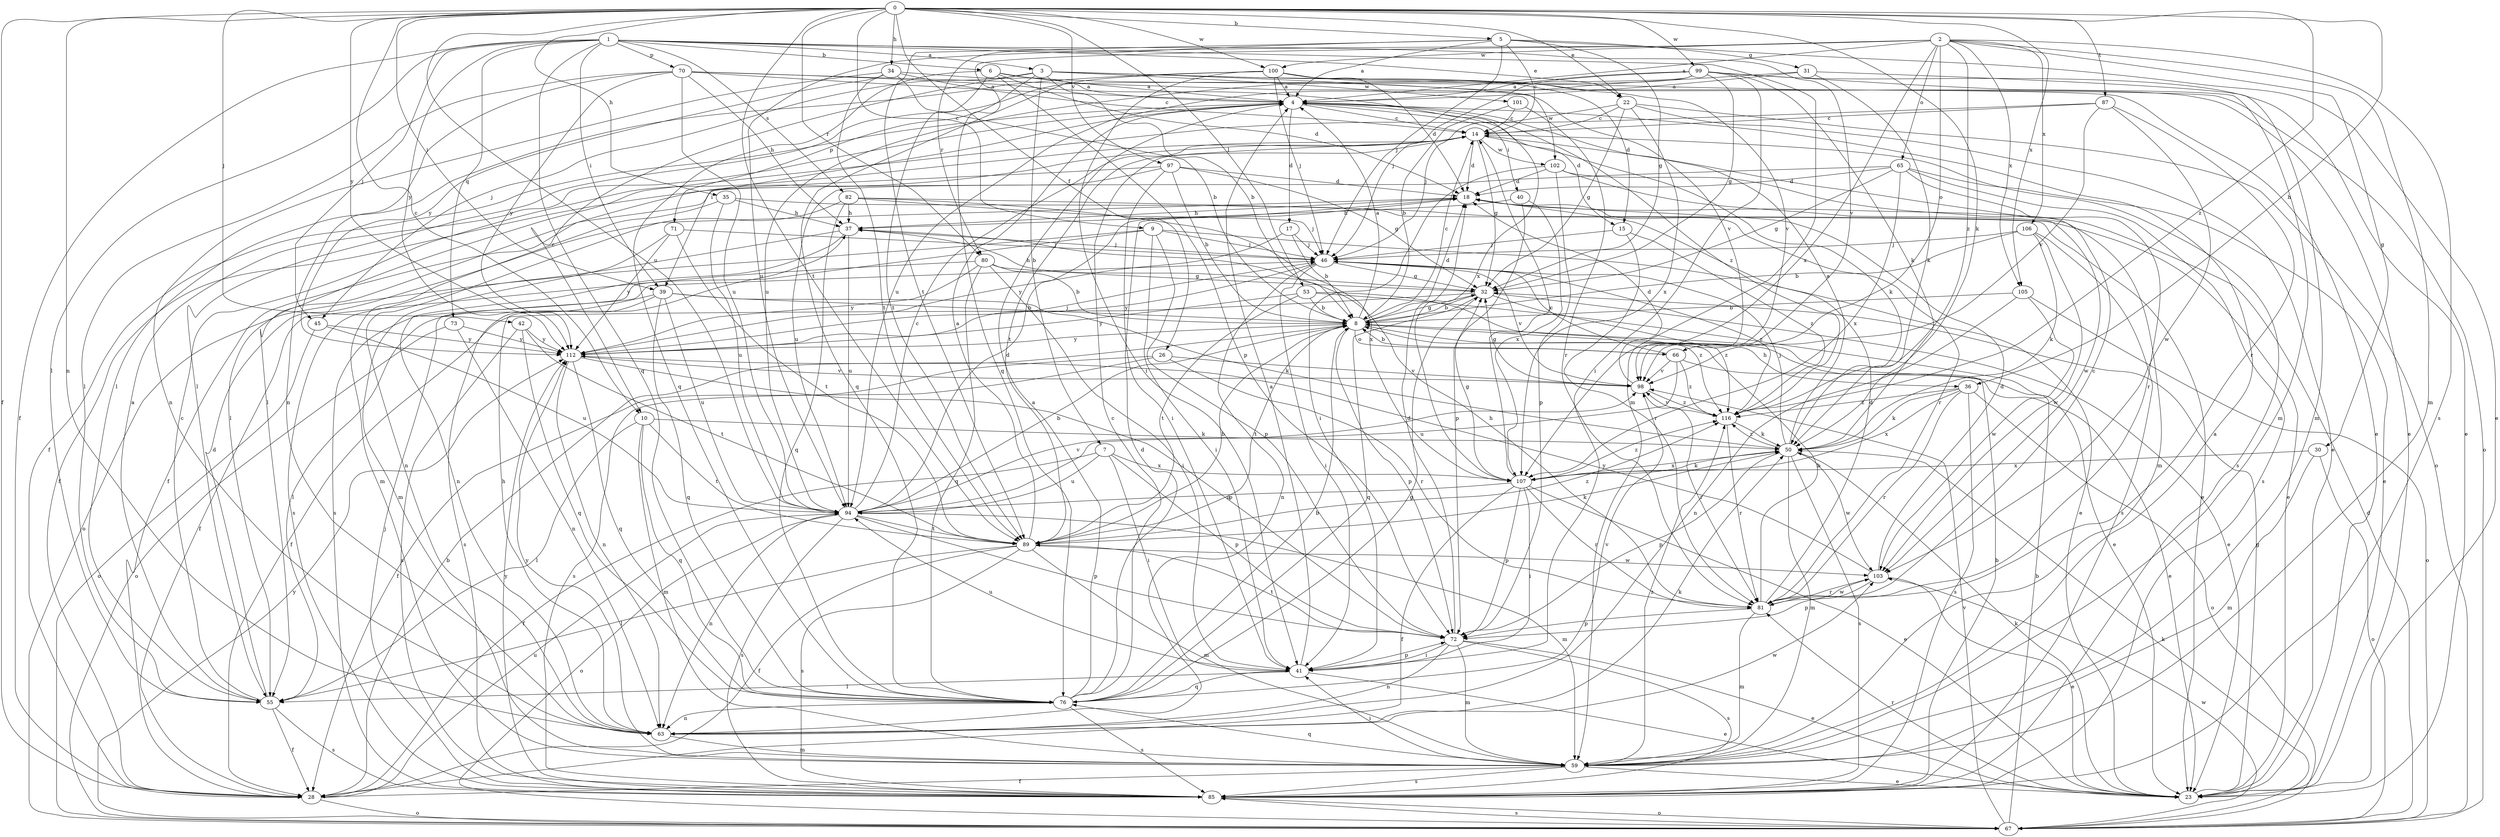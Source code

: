 strict digraph  {
0;
1;
2;
3;
4;
5;
6;
7;
8;
9;
10;
14;
15;
17;
18;
22;
23;
26;
28;
30;
31;
32;
34;
35;
36;
37;
39;
40;
41;
42;
45;
46;
50;
53;
55;
59;
63;
65;
66;
67;
70;
71;
72;
73;
76;
80;
81;
82;
85;
87;
89;
94;
97;
98;
99;
100;
101;
102;
103;
105;
106;
107;
112;
116;
0 -> 5  [label=b];
0 -> 9  [label=c];
0 -> 10  [label=c];
0 -> 22  [label=e];
0 -> 26  [label=f];
0 -> 28  [label=f];
0 -> 34  [label=h];
0 -> 35  [label=h];
0 -> 36  [label=h];
0 -> 39  [label=i];
0 -> 42  [label=j];
0 -> 50  [label=k];
0 -> 53  [label=l];
0 -> 63  [label=n];
0 -> 80  [label=r];
0 -> 87  [label=t];
0 -> 89  [label=t];
0 -> 94  [label=u];
0 -> 97  [label=v];
0 -> 99  [label=w];
0 -> 100  [label=w];
0 -> 105  [label=x];
0 -> 112  [label=y];
0 -> 116  [label=z];
1 -> 3  [label=a];
1 -> 6  [label=b];
1 -> 22  [label=e];
1 -> 28  [label=f];
1 -> 39  [label=i];
1 -> 45  [label=j];
1 -> 55  [label=l];
1 -> 59  [label=m];
1 -> 70  [label=p];
1 -> 73  [label=q];
1 -> 76  [label=q];
1 -> 82  [label=s];
1 -> 98  [label=v];
1 -> 112  [label=y];
2 -> 4  [label=a];
2 -> 30  [label=g];
2 -> 59  [label=m];
2 -> 65  [label=o];
2 -> 66  [label=o];
2 -> 76  [label=q];
2 -> 85  [label=s];
2 -> 94  [label=u];
2 -> 100  [label=w];
2 -> 105  [label=x];
2 -> 106  [label=x];
2 -> 107  [label=x];
2 -> 116  [label=z];
3 -> 7  [label=b];
3 -> 8  [label=b];
3 -> 10  [label=c];
3 -> 15  [label=d];
3 -> 23  [label=e];
3 -> 45  [label=j];
3 -> 71  [label=p];
3 -> 101  [label=w];
3 -> 102  [label=w];
4 -> 14  [label=c];
4 -> 15  [label=d];
4 -> 17  [label=d];
4 -> 28  [label=f];
4 -> 39  [label=i];
4 -> 40  [label=i];
4 -> 116  [label=z];
5 -> 4  [label=a];
5 -> 14  [label=c];
5 -> 23  [label=e];
5 -> 31  [label=g];
5 -> 32  [label=g];
5 -> 46  [label=j];
5 -> 80  [label=r];
5 -> 89  [label=t];
6 -> 4  [label=a];
6 -> 18  [label=d];
6 -> 23  [label=e];
6 -> 72  [label=p];
6 -> 76  [label=q];
6 -> 89  [label=t];
7 -> 28  [label=f];
7 -> 41  [label=i];
7 -> 72  [label=p];
7 -> 94  [label=u];
7 -> 107  [label=x];
8 -> 4  [label=a];
8 -> 14  [label=c];
8 -> 18  [label=d];
8 -> 32  [label=g];
8 -> 36  [label=h];
8 -> 66  [label=o];
8 -> 72  [label=p];
8 -> 89  [label=t];
8 -> 112  [label=y];
9 -> 23  [label=e];
9 -> 41  [label=i];
9 -> 46  [label=j];
9 -> 67  [label=o];
9 -> 72  [label=p];
9 -> 85  [label=s];
10 -> 50  [label=k];
10 -> 55  [label=l];
10 -> 59  [label=m];
10 -> 76  [label=q];
10 -> 89  [label=t];
14 -> 18  [label=d];
14 -> 32  [label=g];
14 -> 50  [label=k];
14 -> 55  [label=l];
14 -> 85  [label=s];
14 -> 89  [label=t];
14 -> 102  [label=w];
15 -> 46  [label=j];
15 -> 81  [label=r];
15 -> 116  [label=z];
17 -> 8  [label=b];
17 -> 46  [label=j];
17 -> 112  [label=y];
18 -> 37  [label=h];
18 -> 81  [label=r];
22 -> 14  [label=c];
22 -> 23  [label=e];
22 -> 32  [label=g];
22 -> 46  [label=j];
22 -> 67  [label=o];
22 -> 107  [label=x];
23 -> 32  [label=g];
23 -> 50  [label=k];
23 -> 81  [label=r];
26 -> 28  [label=f];
26 -> 81  [label=r];
26 -> 85  [label=s];
26 -> 98  [label=v];
28 -> 8  [label=b];
28 -> 67  [label=o];
28 -> 94  [label=u];
30 -> 59  [label=m];
30 -> 67  [label=o];
30 -> 107  [label=x];
31 -> 4  [label=a];
31 -> 50  [label=k];
31 -> 59  [label=m];
31 -> 94  [label=u];
32 -> 8  [label=b];
32 -> 23  [label=e];
32 -> 28  [label=f];
32 -> 37  [label=h];
32 -> 76  [label=q];
32 -> 116  [label=z];
34 -> 4  [label=a];
34 -> 8  [label=b];
34 -> 14  [label=c];
34 -> 63  [label=n];
34 -> 89  [label=t];
34 -> 112  [label=y];
35 -> 23  [label=e];
35 -> 37  [label=h];
35 -> 59  [label=m];
35 -> 94  [label=u];
36 -> 50  [label=k];
36 -> 67  [label=o];
36 -> 81  [label=r];
36 -> 85  [label=s];
36 -> 107  [label=x];
36 -> 116  [label=z];
37 -> 46  [label=j];
37 -> 63  [label=n];
37 -> 85  [label=s];
37 -> 94  [label=u];
39 -> 8  [label=b];
39 -> 50  [label=k];
39 -> 55  [label=l];
39 -> 76  [label=q];
39 -> 85  [label=s];
39 -> 94  [label=u];
40 -> 37  [label=h];
40 -> 72  [label=p];
40 -> 107  [label=x];
41 -> 4  [label=a];
41 -> 23  [label=e];
41 -> 55  [label=l];
41 -> 72  [label=p];
41 -> 76  [label=q];
41 -> 94  [label=u];
42 -> 76  [label=q];
42 -> 85  [label=s];
42 -> 89  [label=t];
42 -> 112  [label=y];
45 -> 67  [label=o];
45 -> 94  [label=u];
45 -> 112  [label=y];
46 -> 32  [label=g];
46 -> 41  [label=i];
46 -> 63  [label=n];
46 -> 98  [label=v];
46 -> 112  [label=y];
46 -> 116  [label=z];
50 -> 4  [label=a];
50 -> 46  [label=j];
50 -> 59  [label=m];
50 -> 72  [label=p];
50 -> 85  [label=s];
50 -> 103  [label=w];
50 -> 107  [label=x];
50 -> 116  [label=z];
53 -> 8  [label=b];
53 -> 23  [label=e];
53 -> 89  [label=t];
53 -> 112  [label=y];
53 -> 116  [label=z];
55 -> 4  [label=a];
55 -> 14  [label=c];
55 -> 18  [label=d];
55 -> 28  [label=f];
55 -> 85  [label=s];
59 -> 4  [label=a];
59 -> 23  [label=e];
59 -> 28  [label=f];
59 -> 41  [label=i];
59 -> 76  [label=q];
59 -> 85  [label=s];
59 -> 112  [label=y];
59 -> 116  [label=z];
63 -> 37  [label=h];
63 -> 50  [label=k];
63 -> 59  [label=m];
63 -> 103  [label=w];
65 -> 18  [label=d];
65 -> 23  [label=e];
65 -> 28  [label=f];
65 -> 32  [label=g];
65 -> 81  [label=r];
65 -> 85  [label=s];
65 -> 107  [label=x];
66 -> 8  [label=b];
66 -> 23  [label=e];
66 -> 46  [label=j];
66 -> 94  [label=u];
66 -> 98  [label=v];
66 -> 116  [label=z];
67 -> 8  [label=b];
67 -> 18  [label=d];
67 -> 50  [label=k];
67 -> 85  [label=s];
67 -> 98  [label=v];
67 -> 103  [label=w];
67 -> 112  [label=y];
70 -> 4  [label=a];
70 -> 37  [label=h];
70 -> 55  [label=l];
70 -> 63  [label=n];
70 -> 94  [label=u];
70 -> 98  [label=v];
70 -> 107  [label=x];
70 -> 112  [label=y];
71 -> 46  [label=j];
71 -> 59  [label=m];
71 -> 89  [label=t];
71 -> 112  [label=y];
72 -> 18  [label=d];
72 -> 23  [label=e];
72 -> 41  [label=i];
72 -> 59  [label=m];
72 -> 63  [label=n];
72 -> 85  [label=s];
72 -> 89  [label=t];
73 -> 63  [label=n];
73 -> 67  [label=o];
73 -> 112  [label=y];
76 -> 4  [label=a];
76 -> 8  [label=b];
76 -> 14  [label=c];
76 -> 18  [label=d];
76 -> 32  [label=g];
76 -> 63  [label=n];
76 -> 85  [label=s];
76 -> 98  [label=v];
80 -> 8  [label=b];
80 -> 28  [label=f];
80 -> 32  [label=g];
80 -> 41  [label=i];
80 -> 76  [label=q];
80 -> 112  [label=y];
81 -> 8  [label=b];
81 -> 14  [label=c];
81 -> 18  [label=d];
81 -> 37  [label=h];
81 -> 59  [label=m];
81 -> 72  [label=p];
81 -> 103  [label=w];
82 -> 23  [label=e];
82 -> 37  [label=h];
82 -> 46  [label=j];
82 -> 63  [label=n];
82 -> 76  [label=q];
82 -> 107  [label=x];
85 -> 8  [label=b];
85 -> 46  [label=j];
85 -> 67  [label=o];
85 -> 112  [label=y];
87 -> 14  [label=c];
87 -> 55  [label=l];
87 -> 81  [label=r];
87 -> 98  [label=v];
87 -> 103  [label=w];
89 -> 4  [label=a];
89 -> 8  [label=b];
89 -> 28  [label=f];
89 -> 50  [label=k];
89 -> 55  [label=l];
89 -> 59  [label=m];
89 -> 85  [label=s];
89 -> 103  [label=w];
89 -> 116  [label=z];
94 -> 8  [label=b];
94 -> 14  [label=c];
94 -> 18  [label=d];
94 -> 59  [label=m];
94 -> 63  [label=n];
94 -> 67  [label=o];
94 -> 72  [label=p];
94 -> 85  [label=s];
94 -> 89  [label=t];
94 -> 98  [label=v];
97 -> 8  [label=b];
97 -> 18  [label=d];
97 -> 28  [label=f];
97 -> 32  [label=g];
97 -> 41  [label=i];
97 -> 94  [label=u];
98 -> 18  [label=d];
98 -> 32  [label=g];
98 -> 81  [label=r];
98 -> 116  [label=z];
99 -> 4  [label=a];
99 -> 23  [label=e];
99 -> 32  [label=g];
99 -> 41  [label=i];
99 -> 46  [label=j];
99 -> 50  [label=k];
99 -> 55  [label=l];
99 -> 59  [label=m];
99 -> 94  [label=u];
100 -> 4  [label=a];
100 -> 18  [label=d];
100 -> 41  [label=i];
100 -> 46  [label=j];
100 -> 55  [label=l];
100 -> 67  [label=o];
100 -> 76  [label=q];
100 -> 98  [label=v];
101 -> 8  [label=b];
101 -> 14  [label=c];
101 -> 81  [label=r];
102 -> 18  [label=d];
102 -> 41  [label=i];
102 -> 59  [label=m];
102 -> 72  [label=p];
102 -> 103  [label=w];
103 -> 18  [label=d];
103 -> 23  [label=e];
103 -> 72  [label=p];
103 -> 81  [label=r];
103 -> 112  [label=y];
105 -> 8  [label=b];
105 -> 63  [label=n];
105 -> 67  [label=o];
105 -> 103  [label=w];
106 -> 8  [label=b];
106 -> 46  [label=j];
106 -> 50  [label=k];
106 -> 85  [label=s];
106 -> 103  [label=w];
107 -> 14  [label=c];
107 -> 23  [label=e];
107 -> 28  [label=f];
107 -> 32  [label=g];
107 -> 41  [label=i];
107 -> 50  [label=k];
107 -> 72  [label=p];
107 -> 81  [label=r];
107 -> 94  [label=u];
107 -> 116  [label=z];
112 -> 46  [label=j];
112 -> 63  [label=n];
112 -> 72  [label=p];
112 -> 76  [label=q];
112 -> 98  [label=v];
116 -> 50  [label=k];
116 -> 81  [label=r];
116 -> 98  [label=v];
}
